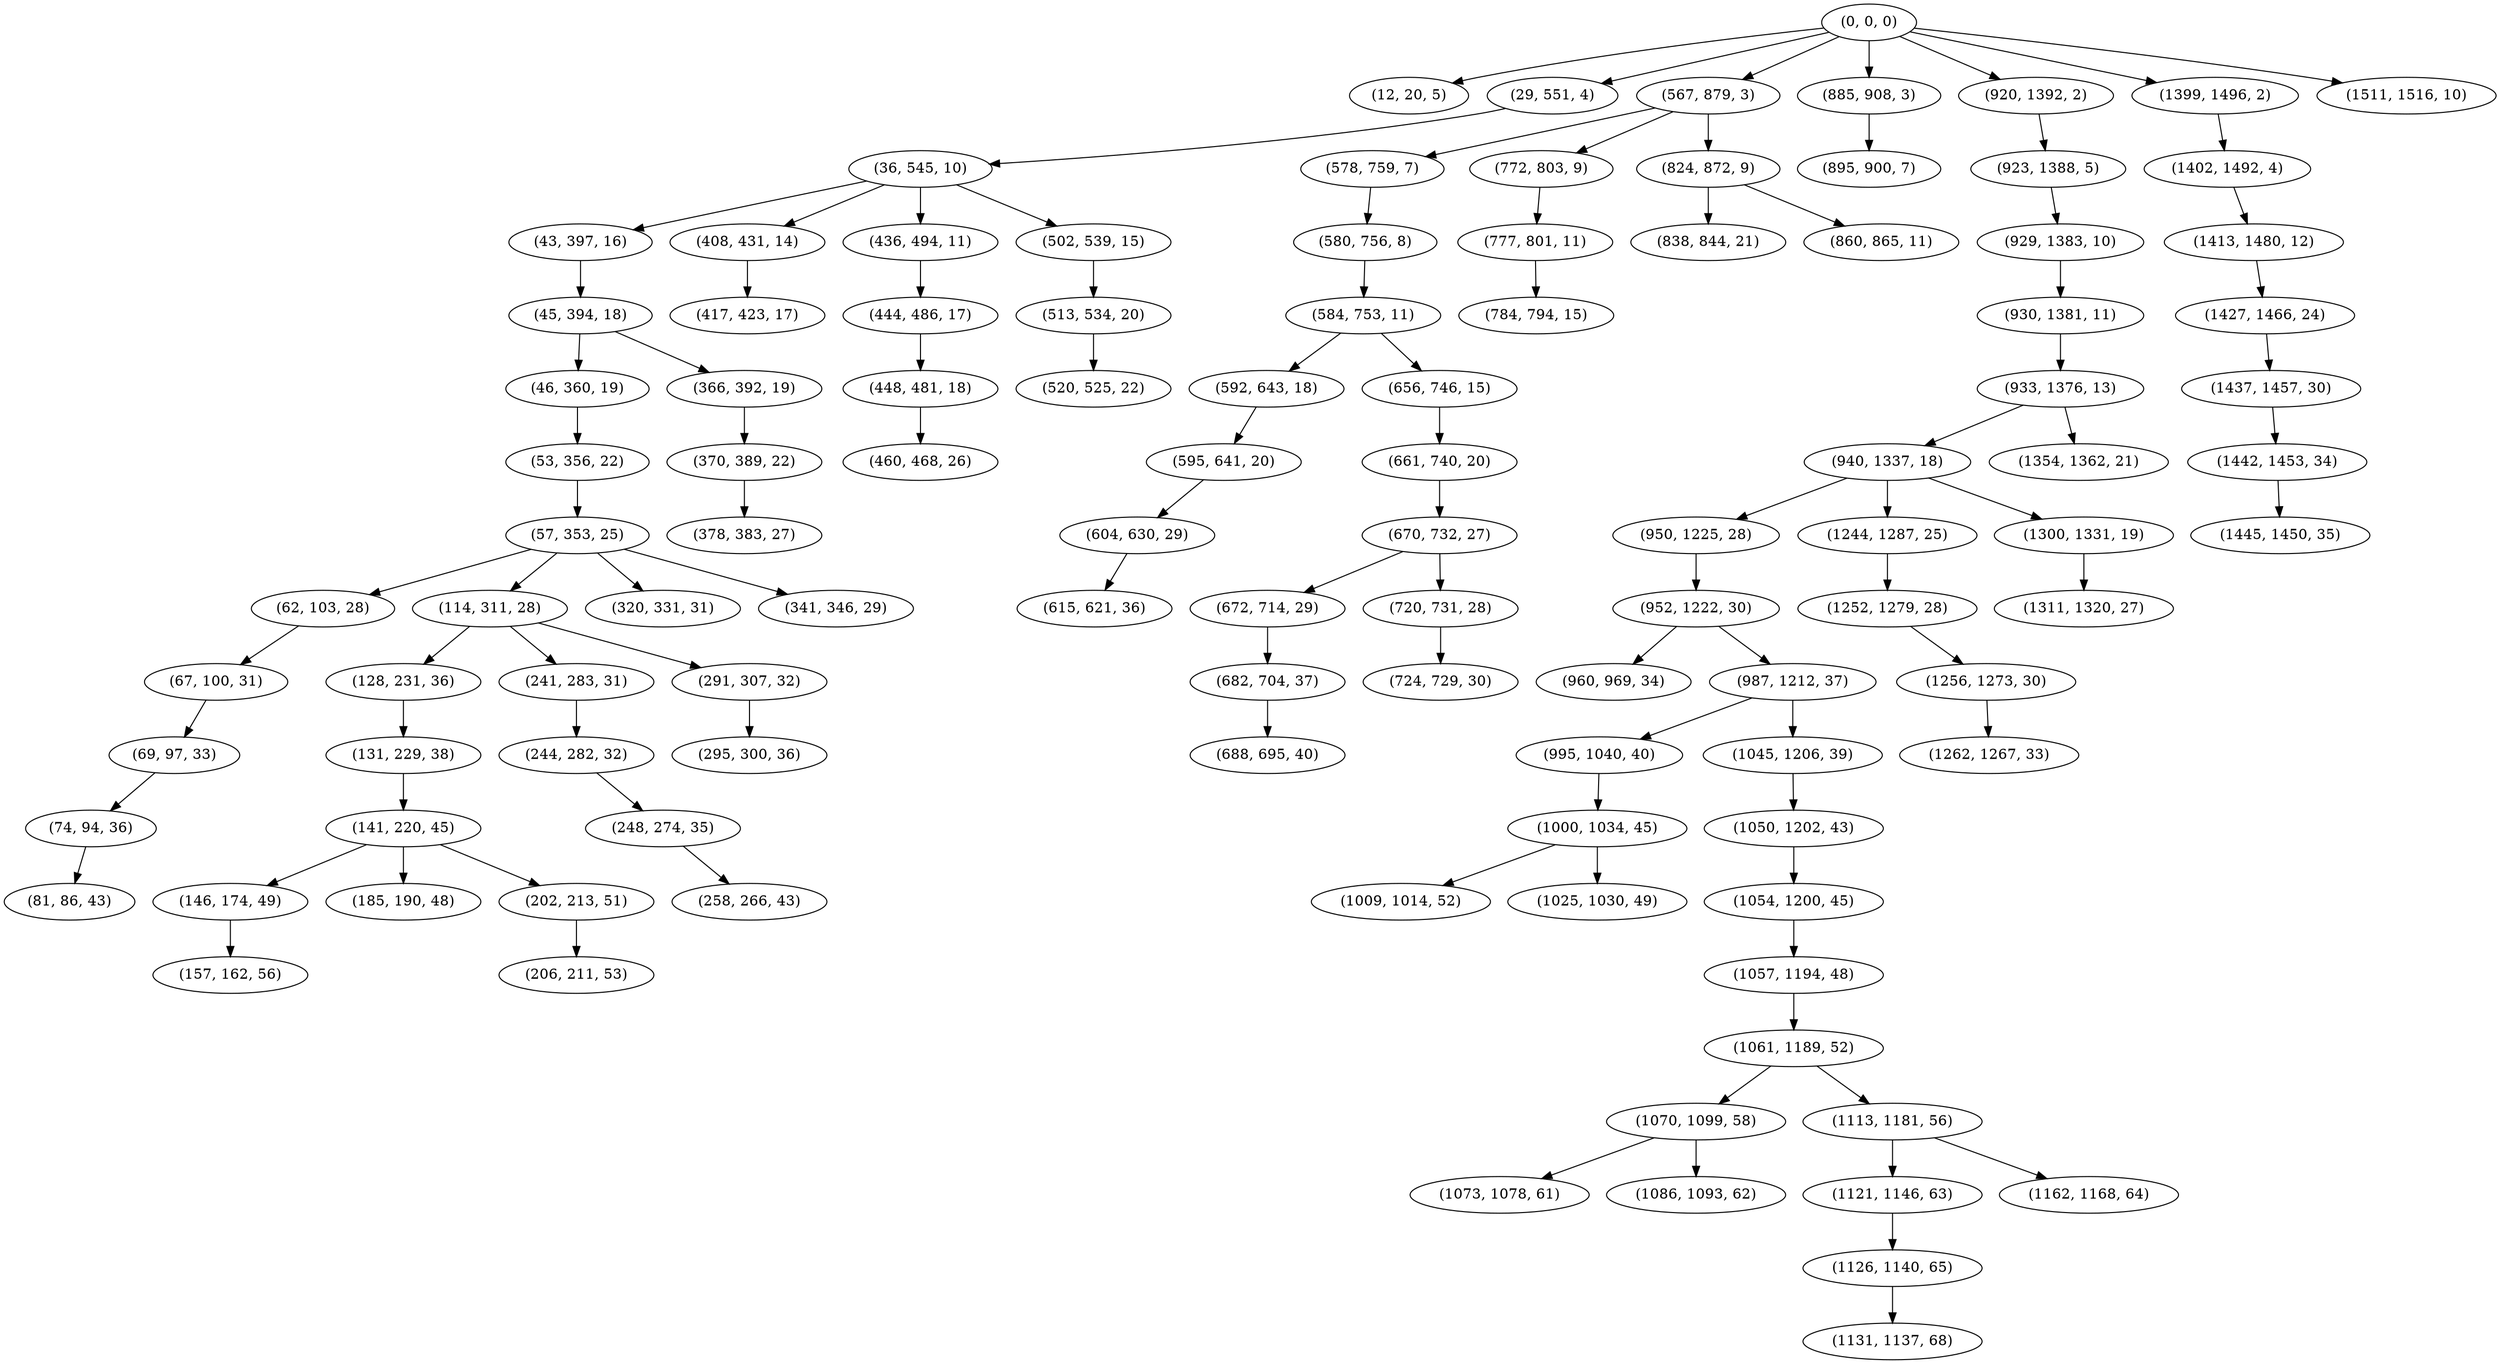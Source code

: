 digraph tree {
    "(0, 0, 0)";
    "(12, 20, 5)";
    "(29, 551, 4)";
    "(36, 545, 10)";
    "(43, 397, 16)";
    "(45, 394, 18)";
    "(46, 360, 19)";
    "(53, 356, 22)";
    "(57, 353, 25)";
    "(62, 103, 28)";
    "(67, 100, 31)";
    "(69, 97, 33)";
    "(74, 94, 36)";
    "(81, 86, 43)";
    "(114, 311, 28)";
    "(128, 231, 36)";
    "(131, 229, 38)";
    "(141, 220, 45)";
    "(146, 174, 49)";
    "(157, 162, 56)";
    "(185, 190, 48)";
    "(202, 213, 51)";
    "(206, 211, 53)";
    "(241, 283, 31)";
    "(244, 282, 32)";
    "(248, 274, 35)";
    "(258, 266, 43)";
    "(291, 307, 32)";
    "(295, 300, 36)";
    "(320, 331, 31)";
    "(341, 346, 29)";
    "(366, 392, 19)";
    "(370, 389, 22)";
    "(378, 383, 27)";
    "(408, 431, 14)";
    "(417, 423, 17)";
    "(436, 494, 11)";
    "(444, 486, 17)";
    "(448, 481, 18)";
    "(460, 468, 26)";
    "(502, 539, 15)";
    "(513, 534, 20)";
    "(520, 525, 22)";
    "(567, 879, 3)";
    "(578, 759, 7)";
    "(580, 756, 8)";
    "(584, 753, 11)";
    "(592, 643, 18)";
    "(595, 641, 20)";
    "(604, 630, 29)";
    "(615, 621, 36)";
    "(656, 746, 15)";
    "(661, 740, 20)";
    "(670, 732, 27)";
    "(672, 714, 29)";
    "(682, 704, 37)";
    "(688, 695, 40)";
    "(720, 731, 28)";
    "(724, 729, 30)";
    "(772, 803, 9)";
    "(777, 801, 11)";
    "(784, 794, 15)";
    "(824, 872, 9)";
    "(838, 844, 21)";
    "(860, 865, 11)";
    "(885, 908, 3)";
    "(895, 900, 7)";
    "(920, 1392, 2)";
    "(923, 1388, 5)";
    "(929, 1383, 10)";
    "(930, 1381, 11)";
    "(933, 1376, 13)";
    "(940, 1337, 18)";
    "(950, 1225, 28)";
    "(952, 1222, 30)";
    "(960, 969, 34)";
    "(987, 1212, 37)";
    "(995, 1040, 40)";
    "(1000, 1034, 45)";
    "(1009, 1014, 52)";
    "(1025, 1030, 49)";
    "(1045, 1206, 39)";
    "(1050, 1202, 43)";
    "(1054, 1200, 45)";
    "(1057, 1194, 48)";
    "(1061, 1189, 52)";
    "(1070, 1099, 58)";
    "(1073, 1078, 61)";
    "(1086, 1093, 62)";
    "(1113, 1181, 56)";
    "(1121, 1146, 63)";
    "(1126, 1140, 65)";
    "(1131, 1137, 68)";
    "(1162, 1168, 64)";
    "(1244, 1287, 25)";
    "(1252, 1279, 28)";
    "(1256, 1273, 30)";
    "(1262, 1267, 33)";
    "(1300, 1331, 19)";
    "(1311, 1320, 27)";
    "(1354, 1362, 21)";
    "(1399, 1496, 2)";
    "(1402, 1492, 4)";
    "(1413, 1480, 12)";
    "(1427, 1466, 24)";
    "(1437, 1457, 30)";
    "(1442, 1453, 34)";
    "(1445, 1450, 35)";
    "(1511, 1516, 10)";
    "(0, 0, 0)" -> "(12, 20, 5)";
    "(0, 0, 0)" -> "(29, 551, 4)";
    "(0, 0, 0)" -> "(567, 879, 3)";
    "(0, 0, 0)" -> "(885, 908, 3)";
    "(0, 0, 0)" -> "(920, 1392, 2)";
    "(0, 0, 0)" -> "(1399, 1496, 2)";
    "(0, 0, 0)" -> "(1511, 1516, 10)";
    "(29, 551, 4)" -> "(36, 545, 10)";
    "(36, 545, 10)" -> "(43, 397, 16)";
    "(36, 545, 10)" -> "(408, 431, 14)";
    "(36, 545, 10)" -> "(436, 494, 11)";
    "(36, 545, 10)" -> "(502, 539, 15)";
    "(43, 397, 16)" -> "(45, 394, 18)";
    "(45, 394, 18)" -> "(46, 360, 19)";
    "(45, 394, 18)" -> "(366, 392, 19)";
    "(46, 360, 19)" -> "(53, 356, 22)";
    "(53, 356, 22)" -> "(57, 353, 25)";
    "(57, 353, 25)" -> "(62, 103, 28)";
    "(57, 353, 25)" -> "(114, 311, 28)";
    "(57, 353, 25)" -> "(320, 331, 31)";
    "(57, 353, 25)" -> "(341, 346, 29)";
    "(62, 103, 28)" -> "(67, 100, 31)";
    "(67, 100, 31)" -> "(69, 97, 33)";
    "(69, 97, 33)" -> "(74, 94, 36)";
    "(74, 94, 36)" -> "(81, 86, 43)";
    "(114, 311, 28)" -> "(128, 231, 36)";
    "(114, 311, 28)" -> "(241, 283, 31)";
    "(114, 311, 28)" -> "(291, 307, 32)";
    "(128, 231, 36)" -> "(131, 229, 38)";
    "(131, 229, 38)" -> "(141, 220, 45)";
    "(141, 220, 45)" -> "(146, 174, 49)";
    "(141, 220, 45)" -> "(185, 190, 48)";
    "(141, 220, 45)" -> "(202, 213, 51)";
    "(146, 174, 49)" -> "(157, 162, 56)";
    "(202, 213, 51)" -> "(206, 211, 53)";
    "(241, 283, 31)" -> "(244, 282, 32)";
    "(244, 282, 32)" -> "(248, 274, 35)";
    "(248, 274, 35)" -> "(258, 266, 43)";
    "(291, 307, 32)" -> "(295, 300, 36)";
    "(366, 392, 19)" -> "(370, 389, 22)";
    "(370, 389, 22)" -> "(378, 383, 27)";
    "(408, 431, 14)" -> "(417, 423, 17)";
    "(436, 494, 11)" -> "(444, 486, 17)";
    "(444, 486, 17)" -> "(448, 481, 18)";
    "(448, 481, 18)" -> "(460, 468, 26)";
    "(502, 539, 15)" -> "(513, 534, 20)";
    "(513, 534, 20)" -> "(520, 525, 22)";
    "(567, 879, 3)" -> "(578, 759, 7)";
    "(567, 879, 3)" -> "(772, 803, 9)";
    "(567, 879, 3)" -> "(824, 872, 9)";
    "(578, 759, 7)" -> "(580, 756, 8)";
    "(580, 756, 8)" -> "(584, 753, 11)";
    "(584, 753, 11)" -> "(592, 643, 18)";
    "(584, 753, 11)" -> "(656, 746, 15)";
    "(592, 643, 18)" -> "(595, 641, 20)";
    "(595, 641, 20)" -> "(604, 630, 29)";
    "(604, 630, 29)" -> "(615, 621, 36)";
    "(656, 746, 15)" -> "(661, 740, 20)";
    "(661, 740, 20)" -> "(670, 732, 27)";
    "(670, 732, 27)" -> "(672, 714, 29)";
    "(670, 732, 27)" -> "(720, 731, 28)";
    "(672, 714, 29)" -> "(682, 704, 37)";
    "(682, 704, 37)" -> "(688, 695, 40)";
    "(720, 731, 28)" -> "(724, 729, 30)";
    "(772, 803, 9)" -> "(777, 801, 11)";
    "(777, 801, 11)" -> "(784, 794, 15)";
    "(824, 872, 9)" -> "(838, 844, 21)";
    "(824, 872, 9)" -> "(860, 865, 11)";
    "(885, 908, 3)" -> "(895, 900, 7)";
    "(920, 1392, 2)" -> "(923, 1388, 5)";
    "(923, 1388, 5)" -> "(929, 1383, 10)";
    "(929, 1383, 10)" -> "(930, 1381, 11)";
    "(930, 1381, 11)" -> "(933, 1376, 13)";
    "(933, 1376, 13)" -> "(940, 1337, 18)";
    "(933, 1376, 13)" -> "(1354, 1362, 21)";
    "(940, 1337, 18)" -> "(950, 1225, 28)";
    "(940, 1337, 18)" -> "(1244, 1287, 25)";
    "(940, 1337, 18)" -> "(1300, 1331, 19)";
    "(950, 1225, 28)" -> "(952, 1222, 30)";
    "(952, 1222, 30)" -> "(960, 969, 34)";
    "(952, 1222, 30)" -> "(987, 1212, 37)";
    "(987, 1212, 37)" -> "(995, 1040, 40)";
    "(987, 1212, 37)" -> "(1045, 1206, 39)";
    "(995, 1040, 40)" -> "(1000, 1034, 45)";
    "(1000, 1034, 45)" -> "(1009, 1014, 52)";
    "(1000, 1034, 45)" -> "(1025, 1030, 49)";
    "(1045, 1206, 39)" -> "(1050, 1202, 43)";
    "(1050, 1202, 43)" -> "(1054, 1200, 45)";
    "(1054, 1200, 45)" -> "(1057, 1194, 48)";
    "(1057, 1194, 48)" -> "(1061, 1189, 52)";
    "(1061, 1189, 52)" -> "(1070, 1099, 58)";
    "(1061, 1189, 52)" -> "(1113, 1181, 56)";
    "(1070, 1099, 58)" -> "(1073, 1078, 61)";
    "(1070, 1099, 58)" -> "(1086, 1093, 62)";
    "(1113, 1181, 56)" -> "(1121, 1146, 63)";
    "(1113, 1181, 56)" -> "(1162, 1168, 64)";
    "(1121, 1146, 63)" -> "(1126, 1140, 65)";
    "(1126, 1140, 65)" -> "(1131, 1137, 68)";
    "(1244, 1287, 25)" -> "(1252, 1279, 28)";
    "(1252, 1279, 28)" -> "(1256, 1273, 30)";
    "(1256, 1273, 30)" -> "(1262, 1267, 33)";
    "(1300, 1331, 19)" -> "(1311, 1320, 27)";
    "(1399, 1496, 2)" -> "(1402, 1492, 4)";
    "(1402, 1492, 4)" -> "(1413, 1480, 12)";
    "(1413, 1480, 12)" -> "(1427, 1466, 24)";
    "(1427, 1466, 24)" -> "(1437, 1457, 30)";
    "(1437, 1457, 30)" -> "(1442, 1453, 34)";
    "(1442, 1453, 34)" -> "(1445, 1450, 35)";
}
